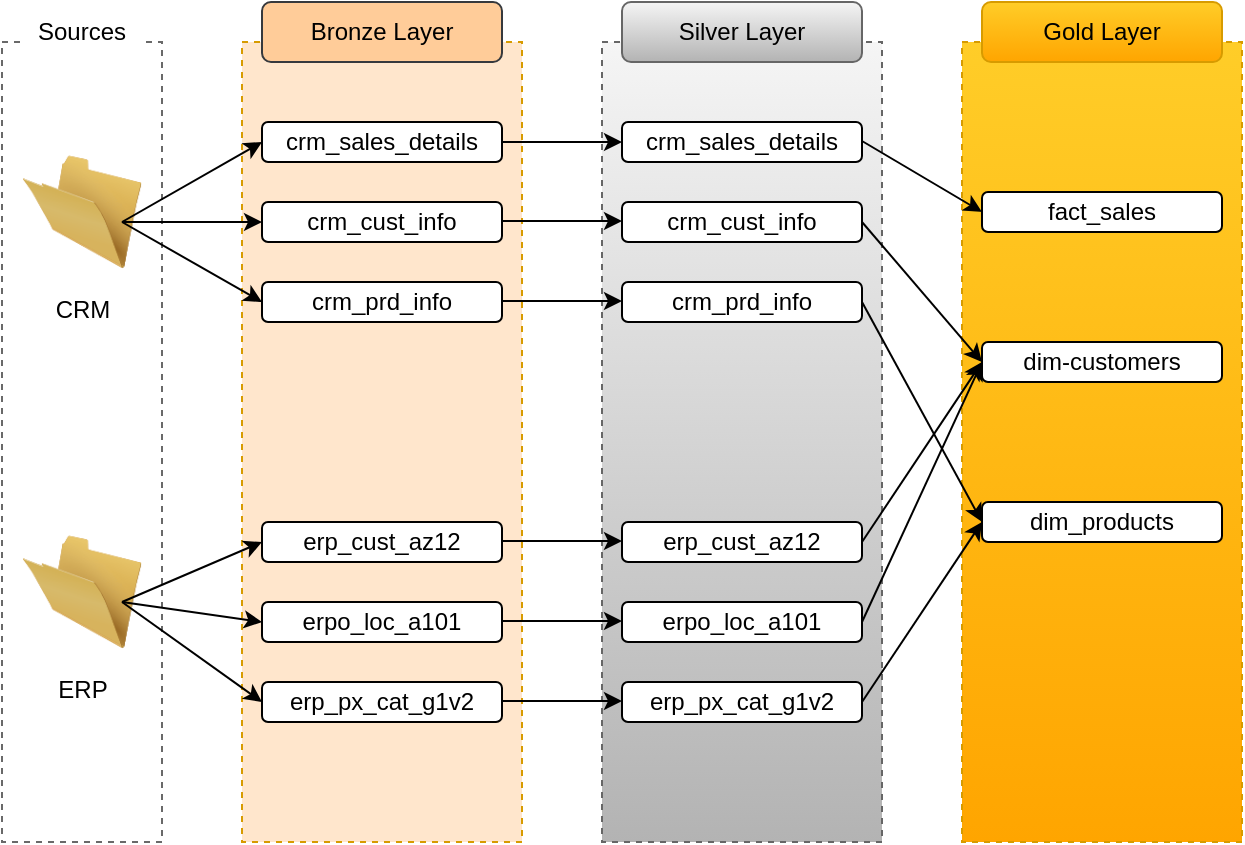 <mxfile version="27.0.9">
  <diagram name="Page-1" id="tJ7t_FLSGEqx-G_d2kZ5">
    <mxGraphModel dx="1426" dy="875" grid="1" gridSize="10" guides="1" tooltips="1" connect="1" arrows="1" fold="1" page="1" pageScale="1" pageWidth="850" pageHeight="1100" math="0" shadow="0">
      <root>
        <mxCell id="0" />
        <mxCell id="1" parent="0" />
        <mxCell id="Phq31nORr_oAPjm2XrIL-1" value="" style="rounded=0;whiteSpace=wrap;html=1;fillColor=none;strokeColor=light-dark(#696969, #ededed);dashed=1;" parent="1" vertex="1">
          <mxGeometry x="60" y="120" width="80" height="400" as="geometry" />
        </mxCell>
        <mxCell id="Phq31nORr_oAPjm2XrIL-2" value="Sources" style="text;html=1;align=center;verticalAlign=middle;whiteSpace=wrap;rounded=0;fillColor=default;" parent="1" vertex="1">
          <mxGeometry x="70" y="100" width="60" height="30" as="geometry" />
        </mxCell>
        <mxCell id="Phq31nORr_oAPjm2XrIL-3" value="CRM" style="image;html=1;image=img/lib/clip_art/general/Empty_Folder_128x128.png" parent="1" vertex="1">
          <mxGeometry x="70" y="170" width="60" height="70" as="geometry" />
        </mxCell>
        <mxCell id="Phq31nORr_oAPjm2XrIL-4" value="ERP" style="image;html=1;image=img/lib/clip_art/general/Empty_Folder_128x128.png" parent="1" vertex="1">
          <mxGeometry x="70" y="360" width="60" height="70" as="geometry" />
        </mxCell>
        <mxCell id="Phq31nORr_oAPjm2XrIL-5" value="" style="rounded=0;whiteSpace=wrap;html=1;fillColor=#ffe6cc;dashed=1;strokeColor=#d79b00;" parent="1" vertex="1">
          <mxGeometry x="180" y="120" width="140" height="400" as="geometry" />
        </mxCell>
        <mxCell id="Phq31nORr_oAPjm2XrIL-15" value="Bronze Layer" style="rounded=1;whiteSpace=wrap;html=1;fillColor=#ffcc99;strokeColor=#36393d;" parent="1" vertex="1">
          <mxGeometry x="190" y="100" width="120" height="30" as="geometry" />
        </mxCell>
        <mxCell id="Phq31nORr_oAPjm2XrIL-16" value="" style="endArrow=classic;html=1;rounded=0;entryX=0;entryY=0.5;entryDx=0;entryDy=0;" parent="1" edge="1">
          <mxGeometry width="50" height="50" relative="1" as="geometry">
            <mxPoint x="120" y="210" as="sourcePoint" />
            <mxPoint x="190" y="170" as="targetPoint" />
          </mxGeometry>
        </mxCell>
        <mxCell id="Phq31nORr_oAPjm2XrIL-17" value="" style="endArrow=classic;html=1;rounded=0;entryX=0;entryY=0.5;entryDx=0;entryDy=0;" parent="1" edge="1">
          <mxGeometry width="50" height="50" relative="1" as="geometry">
            <mxPoint x="120" y="210" as="sourcePoint" />
            <mxPoint x="190" y="210" as="targetPoint" />
          </mxGeometry>
        </mxCell>
        <mxCell id="Phq31nORr_oAPjm2XrIL-18" value="" style="endArrow=classic;html=1;rounded=0;entryX=0;entryY=0.5;entryDx=0;entryDy=0;" parent="1" edge="1">
          <mxGeometry width="50" height="50" relative="1" as="geometry">
            <mxPoint x="120" y="210" as="sourcePoint" />
            <mxPoint x="190" y="250" as="targetPoint" />
          </mxGeometry>
        </mxCell>
        <mxCell id="Phq31nORr_oAPjm2XrIL-19" value="" style="endArrow=classic;html=1;rounded=0;entryX=0;entryY=0.5;entryDx=0;entryDy=0;" parent="1" edge="1">
          <mxGeometry width="50" height="50" relative="1" as="geometry">
            <mxPoint x="120" y="400" as="sourcePoint" />
            <mxPoint x="190" y="370" as="targetPoint" />
          </mxGeometry>
        </mxCell>
        <mxCell id="Phq31nORr_oAPjm2XrIL-20" value="" style="endArrow=classic;html=1;rounded=0;entryX=0;entryY=0.5;entryDx=0;entryDy=0;" parent="1" edge="1">
          <mxGeometry width="50" height="50" relative="1" as="geometry">
            <mxPoint x="120" y="400" as="sourcePoint" />
            <mxPoint x="190" y="410" as="targetPoint" />
          </mxGeometry>
        </mxCell>
        <mxCell id="Phq31nORr_oAPjm2XrIL-21" value="" style="endArrow=classic;html=1;rounded=0;entryX=0;entryY=0.5;entryDx=0;entryDy=0;" parent="1" edge="1">
          <mxGeometry width="50" height="50" relative="1" as="geometry">
            <mxPoint x="120" y="400" as="sourcePoint" />
            <mxPoint x="190" y="450" as="targetPoint" />
          </mxGeometry>
        </mxCell>
        <mxCell id="Phq31nORr_oAPjm2XrIL-22" value="" style="rounded=0;whiteSpace=wrap;html=1;fillColor=#f5f5f5;dashed=1;strokeColor=#666666;gradientColor=#b3b3b3;" parent="1" vertex="1">
          <mxGeometry x="360" y="120" width="140" height="400" as="geometry" />
        </mxCell>
        <mxCell id="Phq31nORr_oAPjm2XrIL-23" value="" style="rounded=0;whiteSpace=wrap;html=1;fillColor=#ffcd28;dashed=1;strokeColor=#d79b00;gradientColor=#ffa500;" parent="1" vertex="1">
          <mxGeometry x="540" y="120" width="140" height="400" as="geometry" />
        </mxCell>
        <mxCell id="Phq31nORr_oAPjm2XrIL-24" value="Silver Layer" style="rounded=1;whiteSpace=wrap;html=1;fillColor=#f5f5f5;gradientColor=#b3b3b3;strokeColor=#666666;" parent="1" vertex="1">
          <mxGeometry x="370" y="100" width="120" height="30" as="geometry" />
        </mxCell>
        <mxCell id="Phq31nORr_oAPjm2XrIL-25" value="Gold Layer" style="rounded=1;whiteSpace=wrap;html=1;fillColor=#ffcd28;gradientColor=#ffa500;strokeColor=#d79b00;" parent="1" vertex="1">
          <mxGeometry x="550" y="100" width="120" height="30" as="geometry" />
        </mxCell>
        <mxCell id="u8BRyWtsvAJFFflBD7Eg-1" value="crm_sales_details" style="rounded=1;whiteSpace=wrap;html=1;align=center;" parent="1" vertex="1">
          <mxGeometry x="370" y="160" width="120" height="20" as="geometry" />
        </mxCell>
        <mxCell id="u8BRyWtsvAJFFflBD7Eg-2" value="crm_cust_info" style="rounded=1;whiteSpace=wrap;html=1;align=center;" parent="1" vertex="1">
          <mxGeometry x="370" y="200" width="120" height="20" as="geometry" />
        </mxCell>
        <mxCell id="u8BRyWtsvAJFFflBD7Eg-3" value="crm_prd_info" style="rounded=1;whiteSpace=wrap;html=1;align=center;" parent="1" vertex="1">
          <mxGeometry x="370" y="240" width="120" height="20" as="geometry" />
        </mxCell>
        <mxCell id="u8BRyWtsvAJFFflBD7Eg-4" value="erp_cust_az12" style="rounded=1;whiteSpace=wrap;html=1;align=center;" parent="1" vertex="1">
          <mxGeometry x="370" y="360" width="120" height="20" as="geometry" />
        </mxCell>
        <mxCell id="u8BRyWtsvAJFFflBD7Eg-5" value="erpo_loc_a101" style="rounded=1;whiteSpace=wrap;html=1;align=center;" parent="1" vertex="1">
          <mxGeometry x="370" y="400" width="120" height="20" as="geometry" />
        </mxCell>
        <mxCell id="u8BRyWtsvAJFFflBD7Eg-6" value="erp_px_cat_g1v2" style="rounded=1;whiteSpace=wrap;html=1;align=center;" parent="1" vertex="1">
          <mxGeometry x="370" y="440" width="120" height="20" as="geometry" />
        </mxCell>
        <mxCell id="u8BRyWtsvAJFFflBD7Eg-7" value="crm_sales_details" style="rounded=1;whiteSpace=wrap;html=1;align=center;" parent="1" vertex="1">
          <mxGeometry x="190" y="160" width="120" height="20" as="geometry" />
        </mxCell>
        <mxCell id="u8BRyWtsvAJFFflBD7Eg-8" value="crm_cust_info" style="rounded=1;whiteSpace=wrap;html=1;align=center;" parent="1" vertex="1">
          <mxGeometry x="190" y="200" width="120" height="20" as="geometry" />
        </mxCell>
        <mxCell id="u8BRyWtsvAJFFflBD7Eg-9" value="crm_prd_info" style="rounded=1;whiteSpace=wrap;html=1;align=center;" parent="1" vertex="1">
          <mxGeometry x="190" y="240" width="120" height="20" as="geometry" />
        </mxCell>
        <mxCell id="u8BRyWtsvAJFFflBD7Eg-10" value="erp_cust_az12" style="rounded=1;whiteSpace=wrap;html=1;align=center;" parent="1" vertex="1">
          <mxGeometry x="190" y="360" width="120" height="20" as="geometry" />
        </mxCell>
        <mxCell id="u8BRyWtsvAJFFflBD7Eg-11" value="erpo_loc_a101" style="rounded=1;whiteSpace=wrap;html=1;align=center;" parent="1" vertex="1">
          <mxGeometry x="190" y="400" width="120" height="20" as="geometry" />
        </mxCell>
        <mxCell id="u8BRyWtsvAJFFflBD7Eg-12" value="erp_px_cat_g1v2" style="rounded=1;whiteSpace=wrap;html=1;align=center;" parent="1" vertex="1">
          <mxGeometry x="190" y="440" width="120" height="20" as="geometry" />
        </mxCell>
        <mxCell id="u8BRyWtsvAJFFflBD7Eg-13" value="" style="endArrow=classic;html=1;rounded=0;entryX=0;entryY=0.5;entryDx=0;entryDy=0;" parent="1" target="u8BRyWtsvAJFFflBD7Eg-1" edge="1">
          <mxGeometry width="50" height="50" relative="1" as="geometry">
            <mxPoint x="310" y="170" as="sourcePoint" />
            <mxPoint x="360" y="120" as="targetPoint" />
          </mxGeometry>
        </mxCell>
        <mxCell id="u8BRyWtsvAJFFflBD7Eg-14" value="" style="endArrow=classic;html=1;rounded=0;entryX=0;entryY=0.5;entryDx=0;entryDy=0;" parent="1" edge="1">
          <mxGeometry width="50" height="50" relative="1" as="geometry">
            <mxPoint x="310" y="209.5" as="sourcePoint" />
            <mxPoint x="370" y="209.5" as="targetPoint" />
          </mxGeometry>
        </mxCell>
        <mxCell id="u8BRyWtsvAJFFflBD7Eg-15" value="" style="endArrow=classic;html=1;rounded=0;entryX=0;entryY=0.5;entryDx=0;entryDy=0;" parent="1" edge="1">
          <mxGeometry width="50" height="50" relative="1" as="geometry">
            <mxPoint x="310" y="249.5" as="sourcePoint" />
            <mxPoint x="370" y="249.5" as="targetPoint" />
          </mxGeometry>
        </mxCell>
        <mxCell id="u8BRyWtsvAJFFflBD7Eg-17" value="" style="endArrow=classic;html=1;rounded=0;entryX=0;entryY=0.5;entryDx=0;entryDy=0;" parent="1" edge="1">
          <mxGeometry width="50" height="50" relative="1" as="geometry">
            <mxPoint x="310" y="369.5" as="sourcePoint" />
            <mxPoint x="370" y="369.5" as="targetPoint" />
          </mxGeometry>
        </mxCell>
        <mxCell id="u8BRyWtsvAJFFflBD7Eg-18" value="" style="endArrow=classic;html=1;rounded=0;entryX=0;entryY=0.5;entryDx=0;entryDy=0;" parent="1" edge="1">
          <mxGeometry width="50" height="50" relative="1" as="geometry">
            <mxPoint x="310" y="409.5" as="sourcePoint" />
            <mxPoint x="370" y="409.5" as="targetPoint" />
          </mxGeometry>
        </mxCell>
        <mxCell id="u8BRyWtsvAJFFflBD7Eg-19" value="" style="endArrow=classic;html=1;rounded=0;entryX=0;entryY=0.5;entryDx=0;entryDy=0;" parent="1" edge="1">
          <mxGeometry width="50" height="50" relative="1" as="geometry">
            <mxPoint x="310" y="449.5" as="sourcePoint" />
            <mxPoint x="370" y="449.5" as="targetPoint" />
          </mxGeometry>
        </mxCell>
        <mxCell id="4kw4Q217QMGL9R7oNnda-1" value="fact_sales" style="rounded=1;whiteSpace=wrap;html=1;align=center;" vertex="1" parent="1">
          <mxGeometry x="550" y="195" width="120" height="20" as="geometry" />
        </mxCell>
        <mxCell id="4kw4Q217QMGL9R7oNnda-2" value="dim-customers" style="rounded=1;whiteSpace=wrap;html=1;align=center;" vertex="1" parent="1">
          <mxGeometry x="550" y="270" width="120" height="20" as="geometry" />
        </mxCell>
        <mxCell id="4kw4Q217QMGL9R7oNnda-3" value="dim_products" style="rounded=1;whiteSpace=wrap;html=1;align=center;" vertex="1" parent="1">
          <mxGeometry x="550" y="350" width="120" height="20" as="geometry" />
        </mxCell>
        <mxCell id="4kw4Q217QMGL9R7oNnda-4" value="" style="endArrow=classic;html=1;rounded=0;entryX=0;entryY=0.5;entryDx=0;entryDy=0;" edge="1" parent="1" target="4kw4Q217QMGL9R7oNnda-1">
          <mxGeometry width="50" height="50" relative="1" as="geometry">
            <mxPoint x="490" y="169.5" as="sourcePoint" />
            <mxPoint x="550" y="169.5" as="targetPoint" />
          </mxGeometry>
        </mxCell>
        <mxCell id="4kw4Q217QMGL9R7oNnda-5" value="" style="endArrow=classic;html=1;rounded=0;entryX=0;entryY=0.5;entryDx=0;entryDy=0;" edge="1" parent="1" target="4kw4Q217QMGL9R7oNnda-2">
          <mxGeometry width="50" height="50" relative="1" as="geometry">
            <mxPoint x="490" y="210" as="sourcePoint" />
            <mxPoint x="550" y="245.5" as="targetPoint" />
          </mxGeometry>
        </mxCell>
        <mxCell id="4kw4Q217QMGL9R7oNnda-6" value="" style="endArrow=classic;html=1;rounded=0;entryX=0;entryY=0.5;entryDx=0;entryDy=0;" edge="1" parent="1" target="4kw4Q217QMGL9R7oNnda-3">
          <mxGeometry width="50" height="50" relative="1" as="geometry">
            <mxPoint x="490" y="250" as="sourcePoint" />
            <mxPoint x="550" y="320" as="targetPoint" />
          </mxGeometry>
        </mxCell>
        <mxCell id="4kw4Q217QMGL9R7oNnda-7" value="" style="endArrow=classic;html=1;rounded=0;entryX=0;entryY=0.5;entryDx=0;entryDy=0;" edge="1" parent="1" target="4kw4Q217QMGL9R7oNnda-2">
          <mxGeometry width="50" height="50" relative="1" as="geometry">
            <mxPoint x="490" y="370" as="sourcePoint" />
            <mxPoint x="550" y="480" as="targetPoint" />
          </mxGeometry>
        </mxCell>
        <mxCell id="4kw4Q217QMGL9R7oNnda-8" value="" style="endArrow=classic;html=1;rounded=0;entryX=0;entryY=0.5;entryDx=0;entryDy=0;exitX=1;exitY=0.5;exitDx=0;exitDy=0;" edge="1" parent="1" source="u8BRyWtsvAJFFflBD7Eg-5" target="4kw4Q217QMGL9R7oNnda-2">
          <mxGeometry width="50" height="50" relative="1" as="geometry">
            <mxPoint x="500" y="380" as="sourcePoint" />
            <mxPoint x="560" y="290" as="targetPoint" />
          </mxGeometry>
        </mxCell>
        <mxCell id="4kw4Q217QMGL9R7oNnda-9" value="" style="endArrow=classic;html=1;rounded=0;entryX=0;entryY=0.5;entryDx=0;entryDy=0;exitX=1;exitY=0.5;exitDx=0;exitDy=0;" edge="1" parent="1" source="u8BRyWtsvAJFFflBD7Eg-6" target="4kw4Q217QMGL9R7oNnda-3">
          <mxGeometry width="50" height="50" relative="1" as="geometry">
            <mxPoint x="500" y="420" as="sourcePoint" />
            <mxPoint x="560" y="290" as="targetPoint" />
          </mxGeometry>
        </mxCell>
      </root>
    </mxGraphModel>
  </diagram>
</mxfile>

